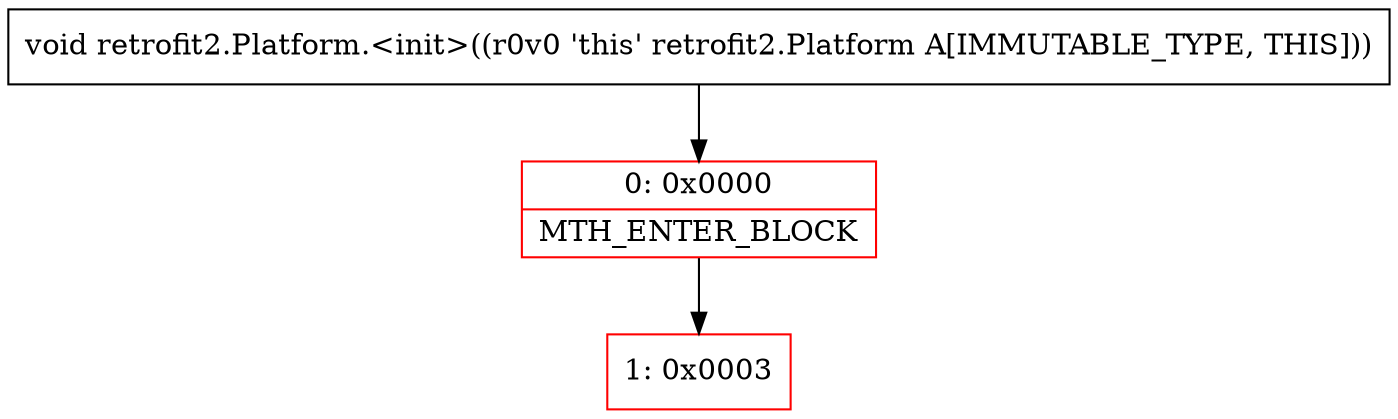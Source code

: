 digraph "CFG forretrofit2.Platform.\<init\>()V" {
subgraph cluster_Region_1325705663 {
label = "R(0)";
node [shape=record,color=blue];
}
Node_0 [shape=record,color=red,label="{0\:\ 0x0000|MTH_ENTER_BLOCK\l}"];
Node_1 [shape=record,color=red,label="{1\:\ 0x0003}"];
MethodNode[shape=record,label="{void retrofit2.Platform.\<init\>((r0v0 'this' retrofit2.Platform A[IMMUTABLE_TYPE, THIS])) }"];
MethodNode -> Node_0;
Node_0 -> Node_1;
}

